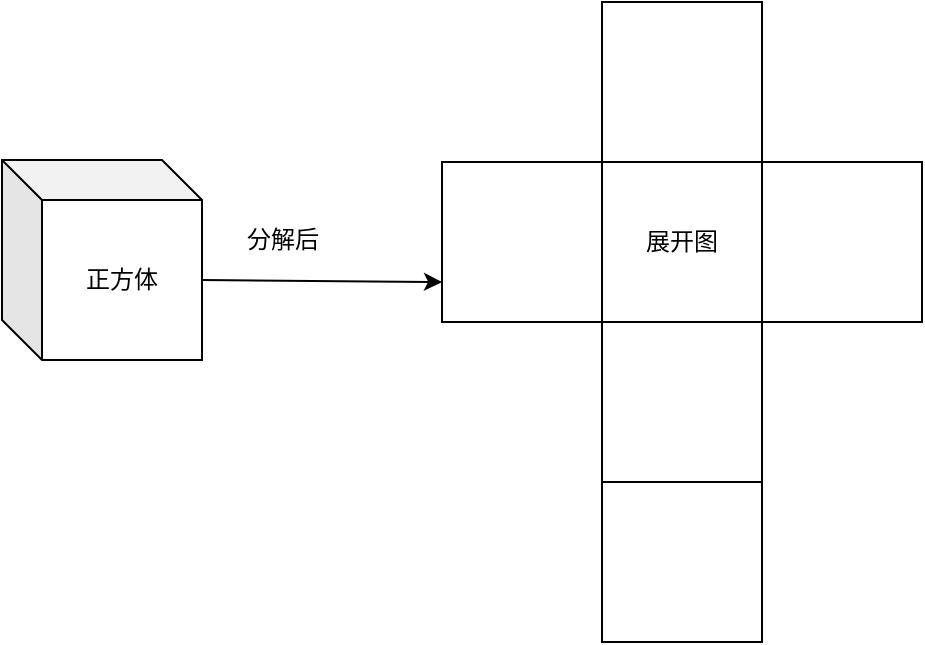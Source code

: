 <mxfile version="17.1.3" type="github">
  <diagram id="-Z51BZjeWC5HCjDxti_Y" name="Page-1">
    <mxGraphModel dx="942" dy="582" grid="1" gridSize="10" guides="1" tooltips="1" connect="1" arrows="1" fold="1" page="1" pageScale="1" pageWidth="827" pageHeight="1169" math="0" shadow="0">
      <root>
        <mxCell id="0" />
        <mxCell id="1" parent="0" />
        <mxCell id="QPVem3teqirs7oD4j9m4-1" value="正方体" style="shape=cube;whiteSpace=wrap;html=1;boundedLbl=1;backgroundOutline=1;darkOpacity=0.05;darkOpacity2=0.1;" vertex="1" parent="1">
          <mxGeometry x="240" y="120" width="100" height="100" as="geometry" />
        </mxCell>
        <mxCell id="QPVem3teqirs7oD4j9m4-2" value="" style="endArrow=classic;html=1;rounded=0;exitX=0;exitY=0;exitDx=100;exitDy=60;exitPerimeter=0;entryX=0;entryY=0.75;entryDx=0;entryDy=0;" edge="1" parent="1" source="QPVem3teqirs7oD4j9m4-1" target="QPVem3teqirs7oD4j9m4-6">
          <mxGeometry width="50" height="50" relative="1" as="geometry">
            <mxPoint x="320" y="230" as="sourcePoint" />
            <mxPoint x="330" y="260" as="targetPoint" />
          </mxGeometry>
        </mxCell>
        <mxCell id="QPVem3teqirs7oD4j9m4-3" value="" style="whiteSpace=wrap;html=1;aspect=fixed;" vertex="1" parent="1">
          <mxGeometry x="540" y="41" width="80" height="80" as="geometry" />
        </mxCell>
        <mxCell id="QPVem3teqirs7oD4j9m4-4" value="展开图" style="whiteSpace=wrap;html=1;aspect=fixed;" vertex="1" parent="1">
          <mxGeometry x="540" y="121" width="80" height="80" as="geometry" />
        </mxCell>
        <mxCell id="QPVem3teqirs7oD4j9m4-5" value="" style="whiteSpace=wrap;html=1;aspect=fixed;" vertex="1" parent="1">
          <mxGeometry x="540" y="201" width="80" height="80" as="geometry" />
        </mxCell>
        <mxCell id="QPVem3teqirs7oD4j9m4-6" value="" style="whiteSpace=wrap;html=1;aspect=fixed;" vertex="1" parent="1">
          <mxGeometry x="460" y="121" width="80" height="80" as="geometry" />
        </mxCell>
        <mxCell id="QPVem3teqirs7oD4j9m4-7" value="" style="whiteSpace=wrap;html=1;aspect=fixed;" vertex="1" parent="1">
          <mxGeometry x="620" y="121" width="80" height="80" as="geometry" />
        </mxCell>
        <mxCell id="QPVem3teqirs7oD4j9m4-8" value="" style="whiteSpace=wrap;html=1;aspect=fixed;" vertex="1" parent="1">
          <mxGeometry x="540" y="281" width="80" height="80" as="geometry" />
        </mxCell>
        <mxCell id="QPVem3teqirs7oD4j9m4-9" value="分解后" style="text;html=1;align=center;verticalAlign=middle;resizable=0;points=[];autosize=1;strokeColor=none;fillColor=none;" vertex="1" parent="1">
          <mxGeometry x="355" y="150" width="50" height="20" as="geometry" />
        </mxCell>
      </root>
    </mxGraphModel>
  </diagram>
</mxfile>

